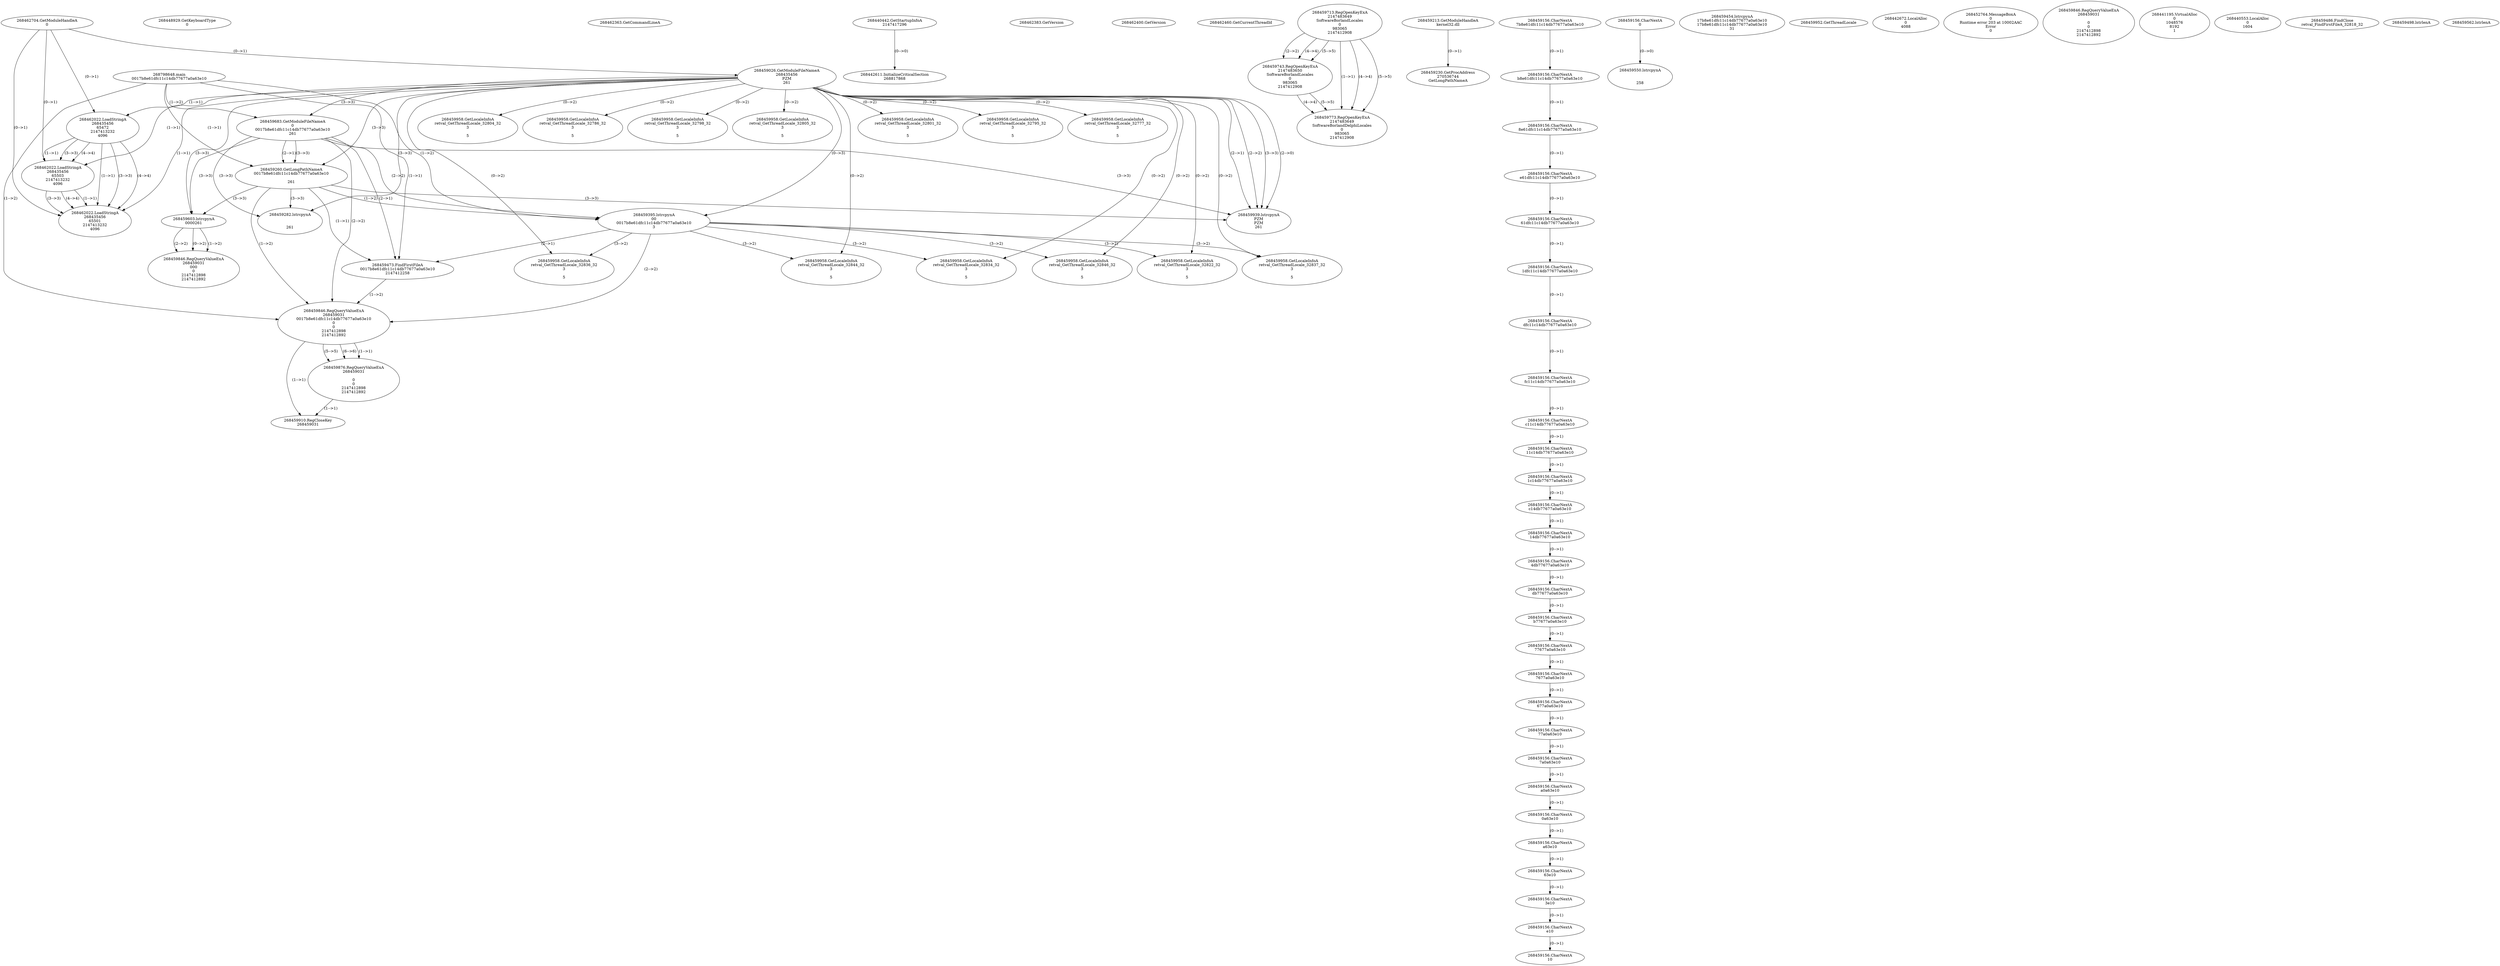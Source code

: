 // Global SCDG with merge call
digraph {
	0 [label="268798648.main
0017b8e61dfc11c14db77677a0a63e10"]
	1 [label="268462704.GetModuleHandleA
0"]
	2 [label="268448929.GetKeyboardType
0"]
	3 [label="268462363.GetCommandLineA
"]
	4 [label="268440442.GetStartupInfoA
2147417296"]
	5 [label="268462383.GetVersion
"]
	6 [label="268462400.GetVersion
"]
	7 [label="268462460.GetCurrentThreadId
"]
	8 [label="268459026.GetModuleFileNameA
268435456
PZM
261"]
	1 -> 8 [label="(0-->1)"]
	9 [label="268459683.GetModuleFileNameA
0
0017b8e61dfc11c14db77677a0a63e10
261"]
	0 -> 9 [label="(1-->2)"]
	8 -> 9 [label="(3-->3)"]
	10 [label="268459713.RegOpenKeyExA
2147483649
Software\Borland\Locales
0
983065
2147412908"]
	11 [label="268459213.GetModuleHandleA
kernel32.dll"]
	12 [label="268459230.GetProcAddress
270536744
GetLongPathNameA"]
	11 -> 12 [label="(0-->1)"]
	13 [label="268459260.GetLongPathNameA
0017b8e61dfc11c14db77677a0a63e10

261"]
	0 -> 13 [label="(1-->1)"]
	9 -> 13 [label="(2-->1)"]
	8 -> 13 [label="(3-->3)"]
	9 -> 13 [label="(3-->3)"]
	14 [label="268459395.lstrcpynA
00
0017b8e61dfc11c14db77677a0a63e10
3"]
	0 -> 14 [label="(1-->2)"]
	9 -> 14 [label="(2-->2)"]
	13 -> 14 [label="(1-->2)"]
	8 -> 14 [label="(0-->3)"]
	15 [label="268459156.CharNextA
7b8e61dfc11c14db77677a0a63e10"]
	16 [label="268459156.CharNextA
b8e61dfc11c14db77677a0a63e10"]
	15 -> 16 [label="(0-->1)"]
	17 [label="268459156.CharNextA
8e61dfc11c14db77677a0a63e10"]
	16 -> 17 [label="(0-->1)"]
	18 [label="268459156.CharNextA
e61dfc11c14db77677a0a63e10"]
	17 -> 18 [label="(0-->1)"]
	19 [label="268459156.CharNextA
61dfc11c14db77677a0a63e10"]
	18 -> 19 [label="(0-->1)"]
	20 [label="268459156.CharNextA
1dfc11c14db77677a0a63e10"]
	19 -> 20 [label="(0-->1)"]
	21 [label="268459156.CharNextA
dfc11c14db77677a0a63e10"]
	20 -> 21 [label="(0-->1)"]
	22 [label="268459156.CharNextA
fc11c14db77677a0a63e10"]
	21 -> 22 [label="(0-->1)"]
	23 [label="268459156.CharNextA
c11c14db77677a0a63e10"]
	22 -> 23 [label="(0-->1)"]
	24 [label="268459156.CharNextA
11c14db77677a0a63e10"]
	23 -> 24 [label="(0-->1)"]
	25 [label="268459156.CharNextA
1c14db77677a0a63e10"]
	24 -> 25 [label="(0-->1)"]
	26 [label="268459156.CharNextA
c14db77677a0a63e10"]
	25 -> 26 [label="(0-->1)"]
	27 [label="268459156.CharNextA
14db77677a0a63e10"]
	26 -> 27 [label="(0-->1)"]
	28 [label="268459156.CharNextA
4db77677a0a63e10"]
	27 -> 28 [label="(0-->1)"]
	29 [label="268459156.CharNextA
db77677a0a63e10"]
	28 -> 29 [label="(0-->1)"]
	30 [label="268459156.CharNextA
b77677a0a63e10"]
	29 -> 30 [label="(0-->1)"]
	31 [label="268459156.CharNextA
77677a0a63e10"]
	30 -> 31 [label="(0-->1)"]
	32 [label="268459156.CharNextA
7677a0a63e10"]
	31 -> 32 [label="(0-->1)"]
	33 [label="268459156.CharNextA
677a0a63e10"]
	32 -> 33 [label="(0-->1)"]
	34 [label="268459156.CharNextA
77a0a63e10"]
	33 -> 34 [label="(0-->1)"]
	35 [label="268459156.CharNextA
7a0a63e10"]
	34 -> 35 [label="(0-->1)"]
	36 [label="268459156.CharNextA
a0a63e10"]
	35 -> 36 [label="(0-->1)"]
	37 [label="268459156.CharNextA
0a63e10"]
	36 -> 37 [label="(0-->1)"]
	38 [label="268459156.CharNextA
a63e10"]
	37 -> 38 [label="(0-->1)"]
	39 [label="268459156.CharNextA
63e10"]
	38 -> 39 [label="(0-->1)"]
	40 [label="268459156.CharNextA
3e10"]
	39 -> 40 [label="(0-->1)"]
	41 [label="268459156.CharNextA
e10"]
	40 -> 41 [label="(0-->1)"]
	42 [label="268459156.CharNextA
10"]
	41 -> 42 [label="(0-->1)"]
	43 [label="268459156.CharNextA
0"]
	44 [label="268459454.lstrcpynA
17b8e61dfc11c14db77677a0a63e10
17b8e61dfc11c14db77677a0a63e10
31"]
	45 [label="268459473.FindFirstFileA
0017b8e61dfc11c14db77677a0a63e10
2147412258"]
	0 -> 45 [label="(1-->1)"]
	9 -> 45 [label="(2-->1)"]
	13 -> 45 [label="(1-->1)"]
	14 -> 45 [label="(2-->1)"]
	46 [label="268459846.RegQueryValueExA
268459031
0017b8e61dfc11c14db77677a0a63e10
0
0
2147412898
2147412892"]
	0 -> 46 [label="(1-->2)"]
	9 -> 46 [label="(2-->2)"]
	13 -> 46 [label="(1-->2)"]
	14 -> 46 [label="(2-->2)"]
	45 -> 46 [label="(1-->2)"]
	47 [label="268459876.RegQueryValueExA
268459031

0
0
2147412898
2147412892"]
	46 -> 47 [label="(1-->1)"]
	46 -> 47 [label="(5-->5)"]
	46 -> 47 [label="(6-->6)"]
	48 [label="268459910.RegCloseKey
268459031"]
	46 -> 48 [label="(1-->1)"]
	47 -> 48 [label="(1-->1)"]
	49 [label="268459939.lstrcpynA
PZM
PZM
261"]
	8 -> 49 [label="(2-->1)"]
	8 -> 49 [label="(2-->2)"]
	8 -> 49 [label="(3-->3)"]
	9 -> 49 [label="(3-->3)"]
	13 -> 49 [label="(3-->3)"]
	8 -> 49 [label="(2-->0)"]
	50 [label="268459952.GetThreadLocale
"]
	51 [label="268459958.GetLocaleInfoA
retval_GetThreadLocale_32846_32
3

5"]
	8 -> 51 [label="(0-->2)"]
	14 -> 51 [label="(3-->2)"]
	52 [label="268462022.LoadStringA
268435456
65472
2147413232
4096"]
	1 -> 52 [label="(0-->1)"]
	8 -> 52 [label="(1-->1)"]
	53 [label="268462022.LoadStringA
268435456
65503
2147413232
4096"]
	1 -> 53 [label="(0-->1)"]
	8 -> 53 [label="(1-->1)"]
	52 -> 53 [label="(1-->1)"]
	52 -> 53 [label="(3-->3)"]
	52 -> 53 [label="(4-->4)"]
	54 [label="268462022.LoadStringA
268435456
65501
2147413232
4096"]
	1 -> 54 [label="(0-->1)"]
	8 -> 54 [label="(1-->1)"]
	52 -> 54 [label="(1-->1)"]
	53 -> 54 [label="(1-->1)"]
	52 -> 54 [label="(3-->3)"]
	53 -> 54 [label="(3-->3)"]
	52 -> 54 [label="(4-->4)"]
	53 -> 54 [label="(4-->4)"]
	55 [label="268442611.InitializeCriticalSection
268817868"]
	4 -> 55 [label="(0-->0)"]
	56 [label="268442672.LocalAlloc
0
4088"]
	57 [label="268452764.MessageBoxA
0
Runtime error 203 at 10002AAC
Error
0"]
	58 [label="268459743.RegOpenKeyExA
2147483650
Software\Borland\Locales
0
983065
2147412908"]
	10 -> 58 [label="(2-->2)"]
	10 -> 58 [label="(4-->4)"]
	10 -> 58 [label="(5-->5)"]
	59 [label="268459282.lstrcpynA


261"]
	8 -> 59 [label="(3-->3)"]
	9 -> 59 [label="(3-->3)"]
	13 -> 59 [label="(3-->3)"]
	60 [label="268459846.RegQueryValueExA
268459031

0
0
2147412898
2147412892"]
	61 [label="268459958.GetLocaleInfoA
retval_GetThreadLocale_32804_32
3

5"]
	8 -> 61 [label="(0-->2)"]
	62 [label="268459958.GetLocaleInfoA
retval_GetThreadLocale_32786_32
3

5"]
	8 -> 62 [label="(0-->2)"]
	63 [label="268459773.RegOpenKeyExA
2147483649
Software\Borland\Delphi\Locales
0
983065
2147412908"]
	10 -> 63 [label="(1-->1)"]
	10 -> 63 [label="(4-->4)"]
	58 -> 63 [label="(4-->4)"]
	10 -> 63 [label="(5-->5)"]
	58 -> 63 [label="(5-->5)"]
	64 [label="268459958.GetLocaleInfoA
retval_GetThreadLocale_32798_32
3

5"]
	8 -> 64 [label="(0-->2)"]
	65 [label="268441195.VirtualAlloc
0
1048576
8192
1"]
	66 [label="268440553.LocalAlloc
0
1604"]
	67 [label="268459486.FindClose
retval_FindFirstFileA_32818_32"]
	68 [label="268459498.lstrlenA
"]
	69 [label="268459550.lstrcpynA


258"]
	43 -> 69 [label="(0-->0)"]
	70 [label="268459562.lstrlenA
"]
	71 [label="268459603.lstrcpynA
00\
00\
261"]
	8 -> 71 [label="(3-->3)"]
	9 -> 71 [label="(3-->3)"]
	13 -> 71 [label="(3-->3)"]
	72 [label="268459846.RegQueryValueExA
268459031
00\
0
0
2147412898
2147412892"]
	71 -> 72 [label="(1-->2)"]
	71 -> 72 [label="(2-->2)"]
	71 -> 72 [label="(0-->2)"]
	73 [label="268459958.GetLocaleInfoA
retval_GetThreadLocale_32834_32
3

5"]
	8 -> 73 [label="(0-->2)"]
	14 -> 73 [label="(3-->2)"]
	74 [label="268459958.GetLocaleInfoA
retval_GetThreadLocale_32805_32
3

5"]
	8 -> 74 [label="(0-->2)"]
	75 [label="268459958.GetLocaleInfoA
retval_GetThreadLocale_32836_32
3

5"]
	8 -> 75 [label="(0-->2)"]
	14 -> 75 [label="(3-->2)"]
	76 [label="268459958.GetLocaleInfoA
retval_GetThreadLocale_32844_32
3

5"]
	8 -> 76 [label="(0-->2)"]
	14 -> 76 [label="(3-->2)"]
	77 [label="268459958.GetLocaleInfoA
retval_GetThreadLocale_32822_32
3

5"]
	8 -> 77 [label="(0-->2)"]
	14 -> 77 [label="(3-->2)"]
	78 [label="268459958.GetLocaleInfoA
retval_GetThreadLocale_32801_32
3

5"]
	8 -> 78 [label="(0-->2)"]
	79 [label="268459958.GetLocaleInfoA
retval_GetThreadLocale_32795_32
3

5"]
	8 -> 79 [label="(0-->2)"]
	80 [label="268459958.GetLocaleInfoA
retval_GetThreadLocale_32777_32
3

5"]
	8 -> 80 [label="(0-->2)"]
	81 [label="268459958.GetLocaleInfoA
retval_GetThreadLocale_32837_32
3

5"]
	8 -> 81 [label="(0-->2)"]
	14 -> 81 [label="(3-->2)"]
}
